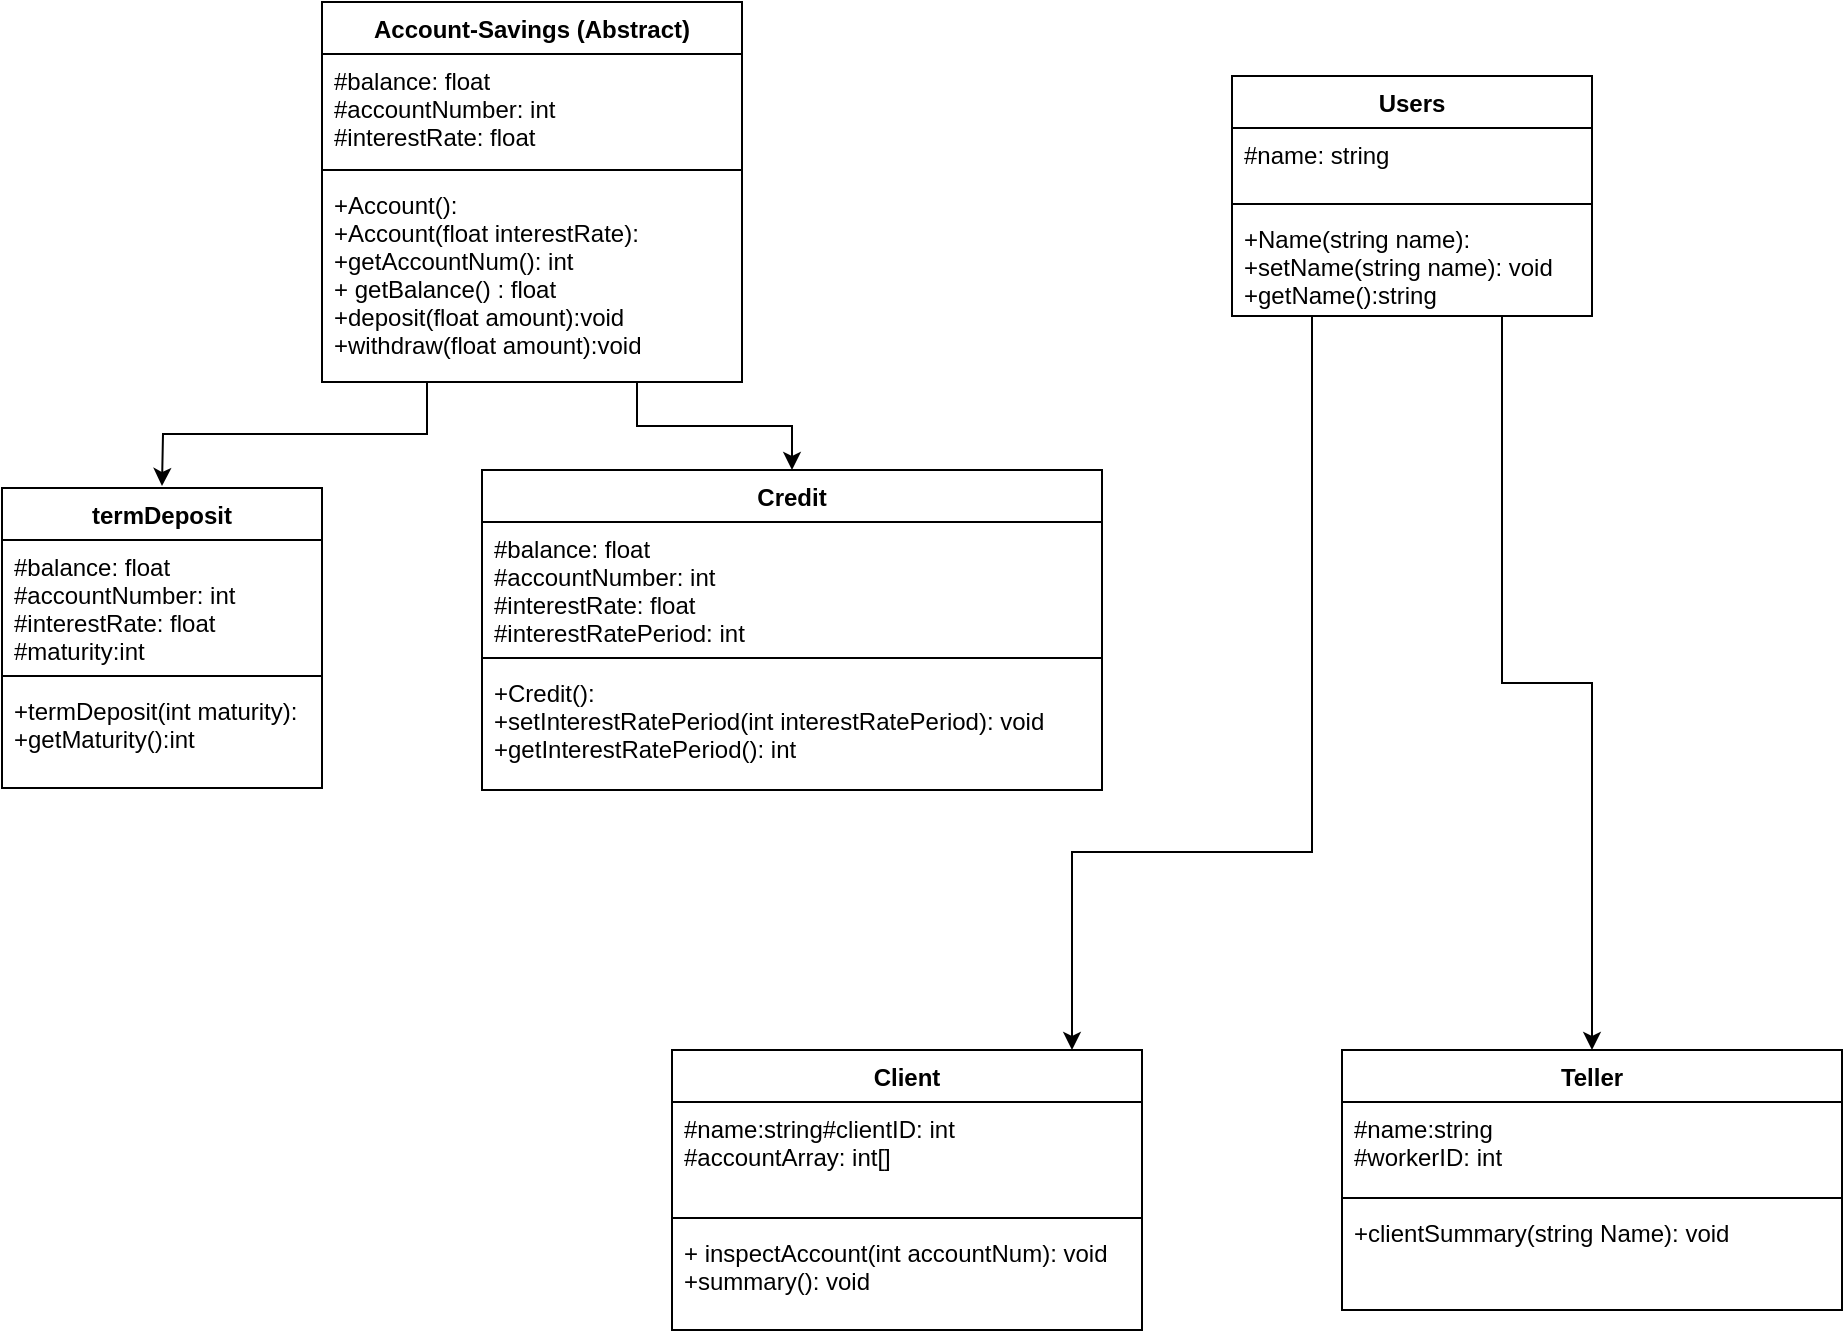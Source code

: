 <mxfile version="11.2.8" type="device" pages="1"><diagram id="7EYryl4mPlPN3u1QIGMJ" name="Page-1"><mxGraphModel dx="1408" dy="718" grid="1" gridSize="10" guides="1" tooltips="1" connect="1" arrows="1" fold="1" page="1" pageScale="1" pageWidth="850" pageHeight="1100" math="0" shadow="0"><root><mxCell id="0"/><mxCell id="1" parent="0"/><mxCell id="0VXwjf7-jMoszRAag_78-26" style="edgeStyle=orthogonalEdgeStyle;rounded=0;orthogonalLoop=1;jettySize=auto;html=1;exitX=0.25;exitY=1;exitDx=0;exitDy=0;" edge="1" parent="1" source="0VXwjf7-jMoszRAag_78-1"><mxGeometry relative="1" as="geometry"><mxPoint x="90" y="257" as="targetPoint"/></mxGeometry></mxCell><mxCell id="0VXwjf7-jMoszRAag_78-27" style="edgeStyle=orthogonalEdgeStyle;rounded=0;orthogonalLoop=1;jettySize=auto;html=1;exitX=0.75;exitY=1;exitDx=0;exitDy=0;entryX=0.5;entryY=0;entryDx=0;entryDy=0;" edge="1" parent="1" source="0VXwjf7-jMoszRAag_78-1" target="0VXwjf7-jMoszRAag_78-9"><mxGeometry relative="1" as="geometry"/></mxCell><mxCell id="0VXwjf7-jMoszRAag_78-1" value="Account-Savings (Abstract)" style="swimlane;fontStyle=1;align=center;verticalAlign=top;childLayout=stackLayout;horizontal=1;startSize=26;horizontalStack=0;resizeParent=1;resizeParentMax=0;resizeLast=0;collapsible=1;marginBottom=0;" vertex="1" parent="1"><mxGeometry x="170" y="15" width="210" height="190" as="geometry"/></mxCell><mxCell id="0VXwjf7-jMoszRAag_78-2" value="#balance: float&#xA;#accountNumber: int&#xA;#interestRate: float&#xA;" style="text;strokeColor=none;fillColor=none;align=left;verticalAlign=top;spacingLeft=4;spacingRight=4;overflow=hidden;rotatable=0;points=[[0,0.5],[1,0.5]];portConstraint=eastwest;" vertex="1" parent="0VXwjf7-jMoszRAag_78-1"><mxGeometry y="26" width="210" height="54" as="geometry"/></mxCell><mxCell id="0VXwjf7-jMoszRAag_78-3" value="" style="line;strokeWidth=1;fillColor=none;align=left;verticalAlign=middle;spacingTop=-1;spacingLeft=3;spacingRight=3;rotatable=0;labelPosition=right;points=[];portConstraint=eastwest;" vertex="1" parent="0VXwjf7-jMoszRAag_78-1"><mxGeometry y="80" width="210" height="8" as="geometry"/></mxCell><mxCell id="0VXwjf7-jMoszRAag_78-4" value="+Account():&#xA;+Account(float interestRate):&#xA;+getAccountNum(): int&#xA;+ getBalance() : float&#xA;+deposit(float amount):void&#xA;+withdraw(float amount):void&#xA;&#xA;&#xA;" style="text;strokeColor=none;fillColor=none;align=left;verticalAlign=top;spacingLeft=4;spacingRight=4;overflow=hidden;rotatable=0;points=[[0,0.5],[1,0.5]];portConstraint=eastwest;" vertex="1" parent="0VXwjf7-jMoszRAag_78-1"><mxGeometry y="88" width="210" height="102" as="geometry"/></mxCell><mxCell id="0VXwjf7-jMoszRAag_78-9" value="Credit" style="swimlane;fontStyle=1;align=center;verticalAlign=top;childLayout=stackLayout;horizontal=1;startSize=26;horizontalStack=0;resizeParent=1;resizeParentMax=0;resizeLast=0;collapsible=1;marginBottom=0;" vertex="1" parent="1"><mxGeometry x="250" y="249" width="310" height="160" as="geometry"/></mxCell><mxCell id="0VXwjf7-jMoszRAag_78-10" value="#balance: float&#xA;#accountNumber: int&#xA;#interestRate: float&#xA;#interestRatePeriod: int&#xA;&#xA;" style="text;strokeColor=none;fillColor=none;align=left;verticalAlign=top;spacingLeft=4;spacingRight=4;overflow=hidden;rotatable=0;points=[[0,0.5],[1,0.5]];portConstraint=eastwest;" vertex="1" parent="0VXwjf7-jMoszRAag_78-9"><mxGeometry y="26" width="310" height="64" as="geometry"/></mxCell><mxCell id="0VXwjf7-jMoszRAag_78-11" value="" style="line;strokeWidth=1;fillColor=none;align=left;verticalAlign=middle;spacingTop=-1;spacingLeft=3;spacingRight=3;rotatable=0;labelPosition=right;points=[];portConstraint=eastwest;" vertex="1" parent="0VXwjf7-jMoszRAag_78-9"><mxGeometry y="90" width="310" height="8" as="geometry"/></mxCell><mxCell id="0VXwjf7-jMoszRAag_78-12" value="+Credit():&#xA;+setInterestRatePeriod(int interestRatePeriod): void&#xA;+getInterestRatePeriod(): int&#xA;" style="text;strokeColor=none;fillColor=none;align=left;verticalAlign=top;spacingLeft=4;spacingRight=4;overflow=hidden;rotatable=0;points=[[0,0.5],[1,0.5]];portConstraint=eastwest;" vertex="1" parent="0VXwjf7-jMoszRAag_78-9"><mxGeometry y="98" width="310" height="62" as="geometry"/></mxCell><mxCell id="0VXwjf7-jMoszRAag_78-28" style="edgeStyle=orthogonalEdgeStyle;rounded=0;orthogonalLoop=1;jettySize=auto;html=1;exitX=0.25;exitY=1;exitDx=0;exitDy=0;" edge="1" parent="1" source="0VXwjf7-jMoszRAag_78-13" target="0VXwjf7-jMoszRAag_78-17"><mxGeometry relative="1" as="geometry"><Array as="points"><mxPoint x="665" y="440"/><mxPoint x="545" y="440"/></Array></mxGeometry></mxCell><mxCell id="0VXwjf7-jMoszRAag_78-29" style="edgeStyle=orthogonalEdgeStyle;rounded=0;orthogonalLoop=1;jettySize=auto;html=1;exitX=0.75;exitY=1;exitDx=0;exitDy=0;entryX=0.5;entryY=0;entryDx=0;entryDy=0;" edge="1" parent="1" source="0VXwjf7-jMoszRAag_78-13" target="0VXwjf7-jMoszRAag_78-21"><mxGeometry relative="1" as="geometry"/></mxCell><mxCell id="0VXwjf7-jMoszRAag_78-13" value="Users" style="swimlane;fontStyle=1;align=center;verticalAlign=top;childLayout=stackLayout;horizontal=1;startSize=26;horizontalStack=0;resizeParent=1;resizeParentMax=0;resizeLast=0;collapsible=1;marginBottom=0;" vertex="1" parent="1"><mxGeometry x="625" y="52" width="180" height="120" as="geometry"/></mxCell><mxCell id="0VXwjf7-jMoszRAag_78-14" value="#name: string" style="text;strokeColor=none;fillColor=none;align=left;verticalAlign=top;spacingLeft=4;spacingRight=4;overflow=hidden;rotatable=0;points=[[0,0.5],[1,0.5]];portConstraint=eastwest;" vertex="1" parent="0VXwjf7-jMoszRAag_78-13"><mxGeometry y="26" width="180" height="34" as="geometry"/></mxCell><mxCell id="0VXwjf7-jMoszRAag_78-15" value="" style="line;strokeWidth=1;fillColor=none;align=left;verticalAlign=middle;spacingTop=-1;spacingLeft=3;spacingRight=3;rotatable=0;labelPosition=right;points=[];portConstraint=eastwest;" vertex="1" parent="0VXwjf7-jMoszRAag_78-13"><mxGeometry y="60" width="180" height="8" as="geometry"/></mxCell><mxCell id="0VXwjf7-jMoszRAag_78-16" value="+Name(string name):&#xA;+setName(string name): void&#xA;+getName():string&#xA;&#xA;&#xA;" style="text;strokeColor=none;fillColor=none;align=left;verticalAlign=top;spacingLeft=4;spacingRight=4;overflow=hidden;rotatable=0;points=[[0,0.5],[1,0.5]];portConstraint=eastwest;" vertex="1" parent="0VXwjf7-jMoszRAag_78-13"><mxGeometry y="68" width="180" height="52" as="geometry"/></mxCell><mxCell id="0VXwjf7-jMoszRAag_78-17" value="Client" style="swimlane;fontStyle=1;align=center;verticalAlign=top;childLayout=stackLayout;horizontal=1;startSize=26;horizontalStack=0;resizeParent=1;resizeParentMax=0;resizeLast=0;collapsible=1;marginBottom=0;" vertex="1" parent="1"><mxGeometry x="345" y="539" width="235" height="140" as="geometry"/></mxCell><mxCell id="0VXwjf7-jMoszRAag_78-18" value="#name:string#clientID: int&#xA;#accountArray: int[]" style="text;strokeColor=none;fillColor=none;align=left;verticalAlign=top;spacingLeft=4;spacingRight=4;overflow=hidden;rotatable=0;points=[[0,0.5],[1,0.5]];portConstraint=eastwest;" vertex="1" parent="0VXwjf7-jMoszRAag_78-17"><mxGeometry y="26" width="235" height="54" as="geometry"/></mxCell><mxCell id="0VXwjf7-jMoszRAag_78-19" value="" style="line;strokeWidth=1;fillColor=none;align=left;verticalAlign=middle;spacingTop=-1;spacingLeft=3;spacingRight=3;rotatable=0;labelPosition=right;points=[];portConstraint=eastwest;" vertex="1" parent="0VXwjf7-jMoszRAag_78-17"><mxGeometry y="80" width="235" height="8" as="geometry"/></mxCell><mxCell id="0VXwjf7-jMoszRAag_78-20" value="+ inspectAccount(int accountNum): void&#xA;+summary(): void&#xA;" style="text;strokeColor=none;fillColor=none;align=left;verticalAlign=top;spacingLeft=4;spacingRight=4;overflow=hidden;rotatable=0;points=[[0,0.5],[1,0.5]];portConstraint=eastwest;" vertex="1" parent="0VXwjf7-jMoszRAag_78-17"><mxGeometry y="88" width="235" height="52" as="geometry"/></mxCell><mxCell id="0VXwjf7-jMoszRAag_78-21" value="Teller" style="swimlane;fontStyle=1;align=center;verticalAlign=top;childLayout=stackLayout;horizontal=1;startSize=26;horizontalStack=0;resizeParent=1;resizeParentMax=0;resizeLast=0;collapsible=1;marginBottom=0;" vertex="1" parent="1"><mxGeometry x="680" y="539" width="250" height="130" as="geometry"/></mxCell><mxCell id="0VXwjf7-jMoszRAag_78-22" value="#name:string&#xA;#workerID: int&#xA;&#xA;&#xA;" style="text;strokeColor=none;fillColor=none;align=left;verticalAlign=top;spacingLeft=4;spacingRight=4;overflow=hidden;rotatable=0;points=[[0,0.5],[1,0.5]];portConstraint=eastwest;" vertex="1" parent="0VXwjf7-jMoszRAag_78-21"><mxGeometry y="26" width="250" height="44" as="geometry"/></mxCell><mxCell id="0VXwjf7-jMoszRAag_78-23" value="" style="line;strokeWidth=1;fillColor=none;align=left;verticalAlign=middle;spacingTop=-1;spacingLeft=3;spacingRight=3;rotatable=0;labelPosition=right;points=[];portConstraint=eastwest;" vertex="1" parent="0VXwjf7-jMoszRAag_78-21"><mxGeometry y="70" width="250" height="8" as="geometry"/></mxCell><mxCell id="0VXwjf7-jMoszRAag_78-24" value="+clientSummary(string Name): void" style="text;strokeColor=none;fillColor=none;align=left;verticalAlign=top;spacingLeft=4;spacingRight=4;overflow=hidden;rotatable=0;points=[[0,0.5],[1,0.5]];portConstraint=eastwest;" vertex="1" parent="0VXwjf7-jMoszRAag_78-21"><mxGeometry y="78" width="250" height="52" as="geometry"/></mxCell><mxCell id="0VXwjf7-jMoszRAag_78-36" value="termDeposit" style="swimlane;fontStyle=1;align=center;verticalAlign=top;childLayout=stackLayout;horizontal=1;startSize=26;horizontalStack=0;resizeParent=1;resizeParentMax=0;resizeLast=0;collapsible=1;marginBottom=0;" vertex="1" parent="1"><mxGeometry x="10" y="258" width="160" height="150" as="geometry"/></mxCell><mxCell id="0VXwjf7-jMoszRAag_78-37" value="#balance: float&#xA;#accountNumber: int&#xA;#interestRate: float&#xA;#maturity:int&#xA;" style="text;strokeColor=none;fillColor=none;align=left;verticalAlign=top;spacingLeft=4;spacingRight=4;overflow=hidden;rotatable=0;points=[[0,0.5],[1,0.5]];portConstraint=eastwest;" vertex="1" parent="0VXwjf7-jMoszRAag_78-36"><mxGeometry y="26" width="160" height="64" as="geometry"/></mxCell><mxCell id="0VXwjf7-jMoszRAag_78-38" value="" style="line;strokeWidth=1;fillColor=none;align=left;verticalAlign=middle;spacingTop=-1;spacingLeft=3;spacingRight=3;rotatable=0;labelPosition=right;points=[];portConstraint=eastwest;" vertex="1" parent="0VXwjf7-jMoszRAag_78-36"><mxGeometry y="90" width="160" height="8" as="geometry"/></mxCell><mxCell id="0VXwjf7-jMoszRAag_78-39" value="+termDeposit(int maturity):&#xA;+getMaturity():int&#xA;" style="text;strokeColor=none;fillColor=none;align=left;verticalAlign=top;spacingLeft=4;spacingRight=4;overflow=hidden;rotatable=0;points=[[0,0.5],[1,0.5]];portConstraint=eastwest;" vertex="1" parent="0VXwjf7-jMoszRAag_78-36"><mxGeometry y="98" width="160" height="52" as="geometry"/></mxCell></root></mxGraphModel></diagram></mxfile>